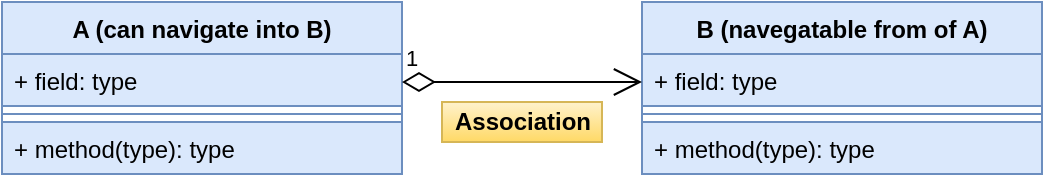 <mxfile version="13.6.2" type="device"><diagram id="AF3R_iFVk4nANWc9TpBk" name="Page-1"><mxGraphModel dx="868" dy="504" grid="1" gridSize="10" guides="1" tooltips="1" connect="1" arrows="1" fold="1" page="1" pageScale="1" pageWidth="850" pageHeight="1100" math="0" shadow="0"><root><mxCell id="0"/><mxCell id="1" parent="0"/><mxCell id="xkhtbB-IRg9uNlzj_Z8z-10" value="B (navegatable from of A)" style="swimlane;fontStyle=1;align=center;verticalAlign=top;childLayout=stackLayout;horizontal=1;startSize=26;horizontalStack=0;resizeParent=1;resizeParentMax=0;resizeLast=0;collapsible=1;marginBottom=0;fillColor=#dae8fc;strokeColor=#6c8ebf;" parent="1" vertex="1"><mxGeometry x="480" y="290" width="200" height="86" as="geometry"/></mxCell><mxCell id="xkhtbB-IRg9uNlzj_Z8z-11" value="+ field: type" style="text;strokeColor=#6c8ebf;fillColor=#dae8fc;align=left;verticalAlign=top;spacingLeft=4;spacingRight=4;overflow=hidden;rotatable=0;points=[[0,0.5],[1,0.5]];portConstraint=eastwest;" parent="xkhtbB-IRg9uNlzj_Z8z-10" vertex="1"><mxGeometry y="26" width="200" height="26" as="geometry"/></mxCell><mxCell id="xkhtbB-IRg9uNlzj_Z8z-12" value="" style="line;strokeWidth=1;fillColor=#dae8fc;align=left;verticalAlign=middle;spacingTop=-1;spacingLeft=3;spacingRight=3;rotatable=0;labelPosition=right;points=[];portConstraint=eastwest;strokeColor=#6c8ebf;" parent="xkhtbB-IRg9uNlzj_Z8z-10" vertex="1"><mxGeometry y="52" width="200" height="8" as="geometry"/></mxCell><mxCell id="xkhtbB-IRg9uNlzj_Z8z-13" value="+ method(type): type" style="text;strokeColor=#6c8ebf;fillColor=#dae8fc;align=left;verticalAlign=top;spacingLeft=4;spacingRight=4;overflow=hidden;rotatable=0;points=[[0,0.5],[1,0.5]];portConstraint=eastwest;" parent="xkhtbB-IRg9uNlzj_Z8z-10" vertex="1"><mxGeometry y="60" width="200" height="26" as="geometry"/></mxCell><mxCell id="xkhtbB-IRg9uNlzj_Z8z-6" value="A (can navigate into B)" style="swimlane;fontStyle=1;align=center;verticalAlign=top;childLayout=stackLayout;horizontal=1;startSize=26;horizontalStack=0;resizeParent=1;resizeParentMax=0;resizeLast=0;collapsible=1;marginBottom=0;fillColor=#dae8fc;strokeColor=#6c8ebf;" parent="1" vertex="1"><mxGeometry x="160" y="290" width="200" height="86" as="geometry"/></mxCell><mxCell id="xkhtbB-IRg9uNlzj_Z8z-7" value="+ field: type" style="text;strokeColor=#6c8ebf;fillColor=#dae8fc;align=left;verticalAlign=top;spacingLeft=4;spacingRight=4;overflow=hidden;rotatable=0;points=[[0,0.5],[1,0.5]];portConstraint=eastwest;" parent="xkhtbB-IRg9uNlzj_Z8z-6" vertex="1"><mxGeometry y="26" width="200" height="26" as="geometry"/></mxCell><mxCell id="xkhtbB-IRg9uNlzj_Z8z-8" value="" style="line;strokeWidth=1;fillColor=#dae8fc;align=left;verticalAlign=middle;spacingTop=-1;spacingLeft=3;spacingRight=3;rotatable=0;labelPosition=right;points=[];portConstraint=eastwest;strokeColor=#6c8ebf;" parent="xkhtbB-IRg9uNlzj_Z8z-6" vertex="1"><mxGeometry y="52" width="200" height="8" as="geometry"/></mxCell><mxCell id="xkhtbB-IRg9uNlzj_Z8z-9" value="+ method(type): type" style="text;strokeColor=#6c8ebf;fillColor=#dae8fc;align=left;verticalAlign=top;spacingLeft=4;spacingRight=4;overflow=hidden;rotatable=0;points=[[0,0.5],[1,0.5]];portConstraint=eastwest;" parent="xkhtbB-IRg9uNlzj_Z8z-6" vertex="1"><mxGeometry y="60" width="200" height="26" as="geometry"/></mxCell><mxCell id="xkhtbB-IRg9uNlzj_Z8z-19" value="&lt;b&gt;Association&lt;/b&gt;" style="text;html=1;align=center;verticalAlign=middle;resizable=0;points=[];autosize=1;gradientColor=#ffd966;fillColor=#fff2cc;strokeColor=#d6b656;" parent="1" vertex="1"><mxGeometry x="380" y="340" width="80" height="20" as="geometry"/></mxCell><mxCell id="gnCGsdGehKIRnWQDUwLd-1" value="1" style="endArrow=open;html=1;endSize=12;startArrow=diamondThin;startSize=14;startFill=0;edgeStyle=orthogonalEdgeStyle;align=left;verticalAlign=bottom;" edge="1" parent="1"><mxGeometry x="-1" y="3" relative="1" as="geometry"><mxPoint x="360" y="330" as="sourcePoint"/><mxPoint x="480" y="330" as="targetPoint"/></mxGeometry></mxCell></root></mxGraphModel></diagram></mxfile>